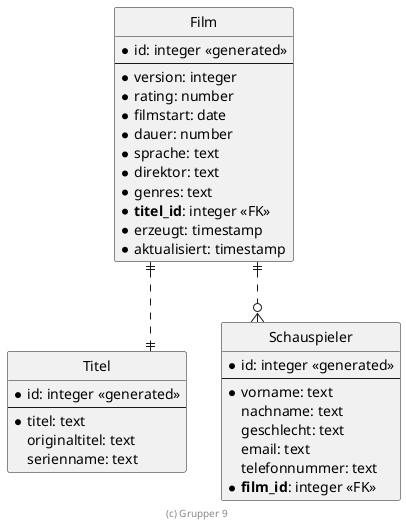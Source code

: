 ' Copyright (C) 2019 - present Juergen Zimmermann, Hochschule Karlsruhe
'
' This program is free software: you can redistribute it and/or modify
' it under the terms of the GNU General Public License as published by
' the Free Software Foundation, either version 3 of the License, or
' (at your option) any later version.
'
' This program is distributed in the hope that it will be useful,
' but WITHOUT ANY WARRANTY; without even the implied warranty of
' MERCHANTABILITY or FITNESS FOR A PARTICULAR PURPOSE.  See the
' GNU General Public License for more details.
'
' You should have received a copy of the GNU General Public License
' along with this program.  If not, see <https://www.gnu.org/licenses/>.

' Preview durch <Alt>d

@startuml ER Diagramm

' hide the spot
hide circle

' evtl. Prbleme mit Kraehenfuessen vermeiden
skinparam linetype ortho

entity "Film" {
  * id: integer <<generated>>
  --
  * version: integer
  * rating: number
  * filmstart: date
  * dauer: number
  * sprache: text
  * direktor: text
  * genres: text
  * **titel_id**: integer <<FK>>
  * erzeugt: timestamp
  * aktualisiert: timestamp
}

entity "Titel" {
  * id: integer <<generated>>
  --
  * titel: text
    originaltitel: text
    serienname: text
}

entity "Schauspieler" {
  * id: integer <<generated>>
  --
  * vorname: text
    nachname: text
    geschlecht: text
    email: text
    telefonnummer: text
  * **film_id**: integer <<FK>>
}

Film ||..|| Titel
Film ||..o{ Schauspieler 

footer (c) Grupper 9

@enduml
